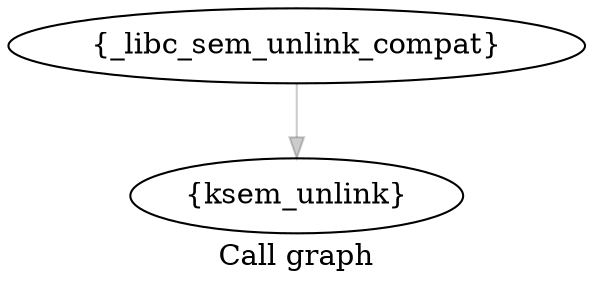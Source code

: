 digraph "Call graph" {
	label="Call graph";
	"Node0x80814dc80" [label="{ksem_unlink}"];

	"Node0x80814dc20" [label="{_libc_sem_unlink_compat}"];
	"Node0x80814dc20" -> "Node0x80814dc80" [color="#00000033"];

}
